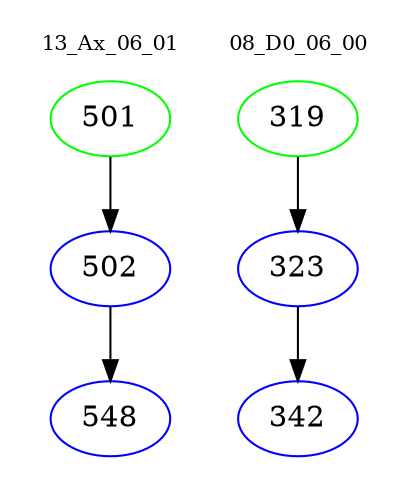 digraph{
subgraph cluster_0 {
color = white
label = "13_Ax_06_01";
fontsize=10;
T0_501 [label="501", color="green"]
T0_501 -> T0_502 [color="black"]
T0_502 [label="502", color="blue"]
T0_502 -> T0_548 [color="black"]
T0_548 [label="548", color="blue"]
}
subgraph cluster_1 {
color = white
label = "08_D0_06_00";
fontsize=10;
T1_319 [label="319", color="green"]
T1_319 -> T1_323 [color="black"]
T1_323 [label="323", color="blue"]
T1_323 -> T1_342 [color="black"]
T1_342 [label="342", color="blue"]
}
}
